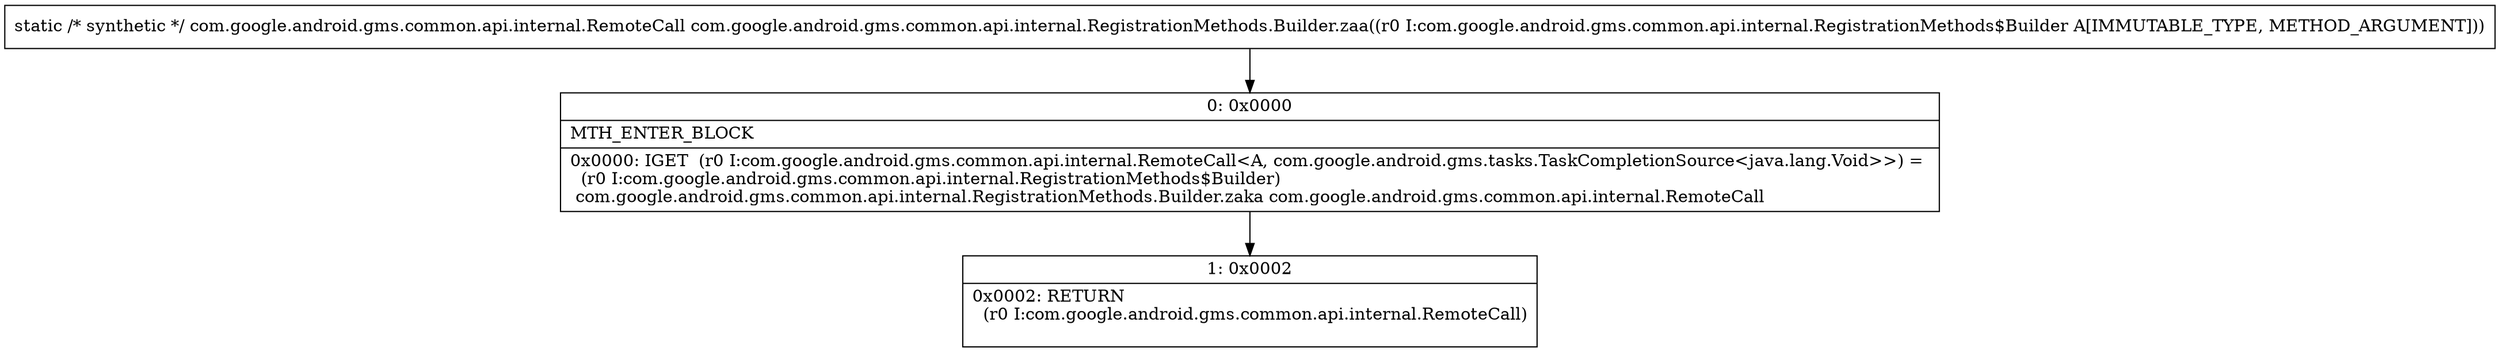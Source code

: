 digraph "CFG forcom.google.android.gms.common.api.internal.RegistrationMethods.Builder.zaa(Lcom\/google\/android\/gms\/common\/api\/internal\/RegistrationMethods$Builder;)Lcom\/google\/android\/gms\/common\/api\/internal\/RemoteCall;" {
Node_0 [shape=record,label="{0\:\ 0x0000|MTH_ENTER_BLOCK\l|0x0000: IGET  (r0 I:com.google.android.gms.common.api.internal.RemoteCall\<A, com.google.android.gms.tasks.TaskCompletionSource\<java.lang.Void\>\>) = \l  (r0 I:com.google.android.gms.common.api.internal.RegistrationMethods$Builder)\l com.google.android.gms.common.api.internal.RegistrationMethods.Builder.zaka com.google.android.gms.common.api.internal.RemoteCall \l}"];
Node_1 [shape=record,label="{1\:\ 0x0002|0x0002: RETURN  \l  (r0 I:com.google.android.gms.common.api.internal.RemoteCall)\l \l}"];
MethodNode[shape=record,label="{static \/* synthetic *\/ com.google.android.gms.common.api.internal.RemoteCall com.google.android.gms.common.api.internal.RegistrationMethods.Builder.zaa((r0 I:com.google.android.gms.common.api.internal.RegistrationMethods$Builder A[IMMUTABLE_TYPE, METHOD_ARGUMENT])) }"];
MethodNode -> Node_0;
Node_0 -> Node_1;
}

